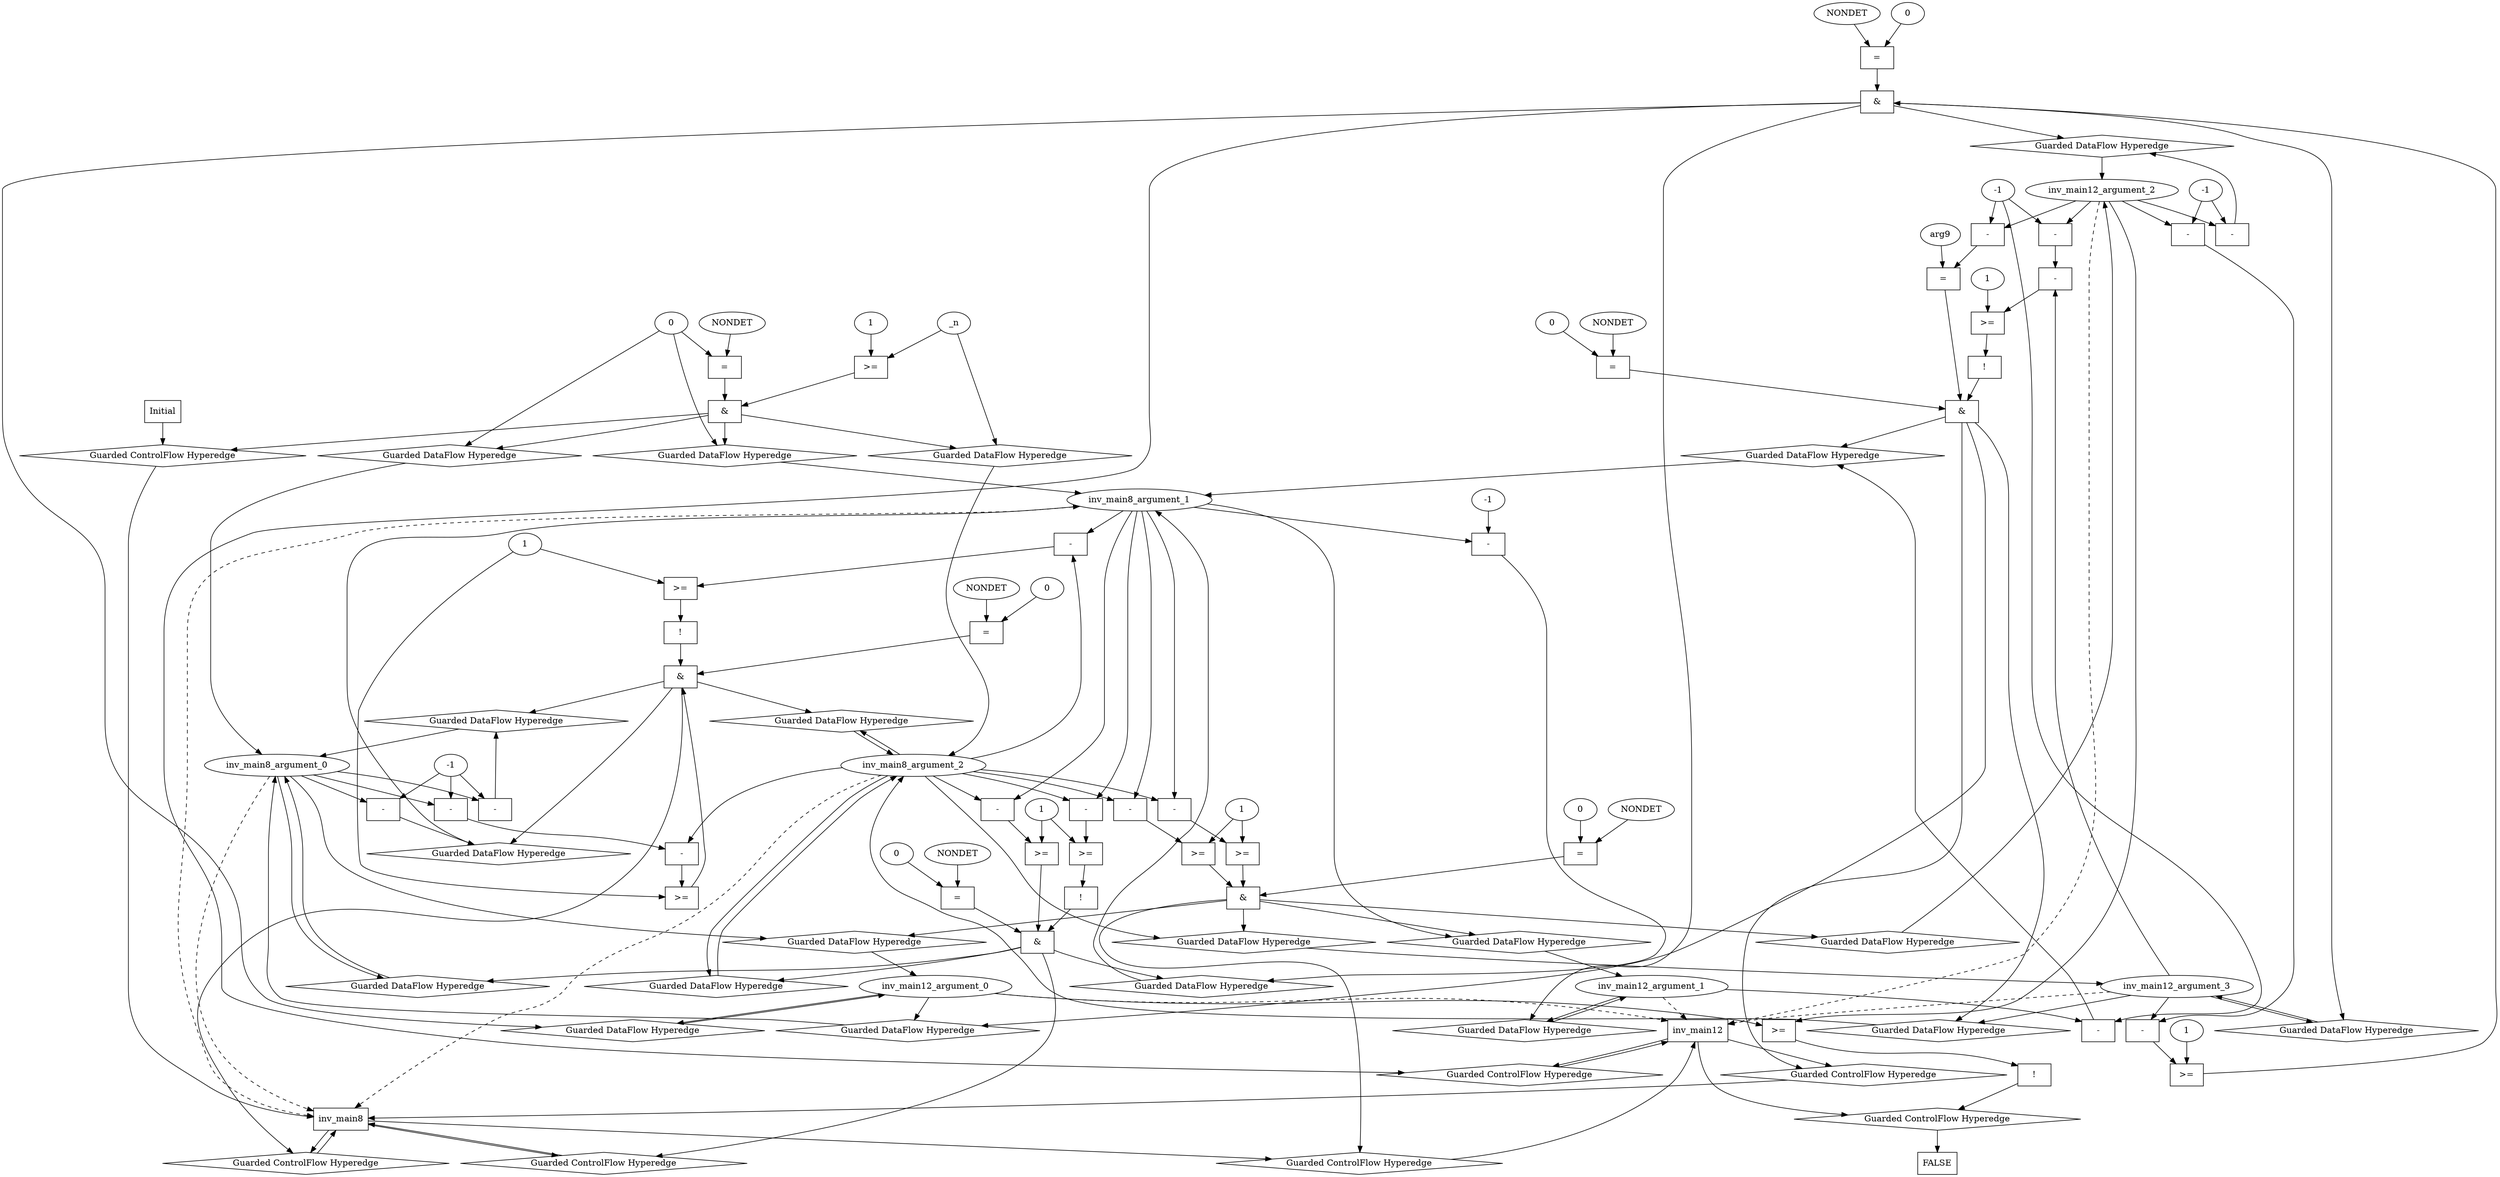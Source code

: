 digraph dag {
inv_main12 [label="inv_main12" shape="rect"];
inv_main8 [label="inv_main8" shape="rect"];
FALSE [label="FALSE" shape="rect"];
Initial [label="Initial" shape="rect"];
ControlFowHyperEdge_0 [label="Guarded ControlFlow Hyperedge" shape="diamond"];
Initial -> ControlFowHyperEdge_0[label=""]
ControlFowHyperEdge_0 -> inv_main8[label=""]
ControlFowHyperEdge_1 [label="Guarded ControlFlow Hyperedge" shape="diamond"];
inv_main8 -> ControlFowHyperEdge_1[label=""]
ControlFowHyperEdge_1 -> inv_main8[label=""]
ControlFowHyperEdge_2 [label="Guarded ControlFlow Hyperedge" shape="diamond"];
inv_main8 -> ControlFowHyperEdge_2[label=""]
ControlFowHyperEdge_2 -> inv_main12[label=""]
ControlFowHyperEdge_3 [label="Guarded ControlFlow Hyperedge" shape="diamond"];
inv_main8 -> ControlFowHyperEdge_3[label=""]
ControlFowHyperEdge_3 -> inv_main8[label=""]
ControlFowHyperEdge_4 [label="Guarded ControlFlow Hyperedge" shape="diamond"];
inv_main12 -> ControlFowHyperEdge_4[label=""]
ControlFowHyperEdge_4 -> inv_main12[label=""]
ControlFowHyperEdge_5 [label="Guarded ControlFlow Hyperedge" shape="diamond"];
inv_main12 -> ControlFowHyperEdge_5[label=""]
ControlFowHyperEdge_5 -> inv_main8[label=""]
ControlFowHyperEdge_6 [label="Guarded ControlFlow Hyperedge" shape="diamond"];
inv_main12 -> ControlFowHyperEdge_6[label=""]
ControlFowHyperEdge_6 -> FALSE[label=""]
inv_main8_argument_0 [label="inv_main8_argument_0" shape="oval"];
inv_main8_argument_0 -> inv_main8[label="" style="dashed"]
inv_main8_argument_1 [label="inv_main8_argument_1" shape="oval"];
inv_main8_argument_1 -> inv_main8[label="" style="dashed"]
inv_main8_argument_2 [label="inv_main8_argument_2" shape="oval"];
inv_main8_argument_2 -> inv_main8[label="" style="dashed"]
inv_main12_argument_0 [label="inv_main12_argument_0" shape="oval"];
inv_main12_argument_0 -> inv_main12[label="" style="dashed"]
inv_main12_argument_1 [label="inv_main12_argument_1" shape="oval"];
inv_main12_argument_1 -> inv_main12[label="" style="dashed"]
inv_main12_argument_2 [label="inv_main12_argument_2" shape="oval"];
inv_main12_argument_2 -> inv_main12[label="" style="dashed"]
inv_main12_argument_3 [label="inv_main12_argument_3" shape="oval"];
inv_main12_argument_3 -> inv_main12[label="" style="dashed"]

xxxinv_main8___Initial_0xxx_and [label="&" shape="rect"];
xxxinv_main8___Initial_0xxxguard_0_node_0 [label=">=" shape="rect"];
xxxinv_main8___Initial_0xxxguard_0_node_2 [label="1"];
xxxinv_main8___Initial_0xxxdataFlow2_node_0->xxxinv_main8___Initial_0xxxguard_0_node_0
xxxinv_main8___Initial_0xxxguard_0_node_2->xxxinv_main8___Initial_0xxxguard_0_node_0

xxxinv_main8___Initial_0xxxguard_0_node_0->xxxinv_main8___Initial_0xxx_and [label=""];
xxxinv_main8___Initial_0xxxguard1_node_0 [label="=" shape="rect"];
xxxinv_main8___Initial_0xxxguard1_node_2 [label="NONDET"];
xxxinv_main8___Initial_0xxxdataFlow_0_node_0->xxxinv_main8___Initial_0xxxguard1_node_0
xxxinv_main8___Initial_0xxxguard1_node_2->xxxinv_main8___Initial_0xxxguard1_node_0

xxxinv_main8___Initial_0xxxguard1_node_0->xxxinv_main8___Initial_0xxx_and [label=""];
xxxinv_main8___Initial_0xxx_and->ControlFowHyperEdge_0 [label=""];
xxxinv_main8___Initial_0xxxdataFlow_0_node_0 [label="0"];

xxxinv_main8___Initial_0xxxdataFlow_0_node_0->DataFowHyperEdge_0_inv_main8_argument_0 [label=""];

xxxinv_main8___Initial_0xxxdataFlow_0_node_0->DataFowHyperEdge_0_inv_main8_argument_1 [label=""];
xxxinv_main8___Initial_0xxxdataFlow2_node_0 [label="_n"];

xxxinv_main8___Initial_0xxxdataFlow2_node_0->DataFowHyperEdge_0_inv_main8_argument_2 [label=""];
xxxinv_main8___inv_main8_1xxx_and [label="&" shape="rect"];
xxxinv_main8___inv_main8_1xxxguard_0_node_0 [label=">=" shape="rect"];
xxxinv_main8___inv_main8_1xxxguard_0_node_1 [label="-" shape="rect"];
xxxinv_main8___inv_main8_1xxxguard_0_node_3 [label="-" shape="rect"];
xxxinv_main8___inv_main8_1xxxguard_0_node_6 [label="1"];
xxxinv_main8___inv_main8_1xxxguard_0_node_1->xxxinv_main8___inv_main8_1xxxguard_0_node_0
xxxinv_main8___inv_main8_1xxxguard_0_node_6->xxxinv_main8___inv_main8_1xxxguard_0_node_0
inv_main8_argument_2->xxxinv_main8___inv_main8_1xxxguard_0_node_1
xxxinv_main8___inv_main8_1xxxguard_0_node_3->xxxinv_main8___inv_main8_1xxxguard_0_node_1
inv_main8_argument_0->xxxinv_main8___inv_main8_1xxxguard_0_node_3
xxxinv_main8___inv_main8_1xxxdataFlow_0_node_2->xxxinv_main8___inv_main8_1xxxguard_0_node_3

xxxinv_main8___inv_main8_1xxxguard_0_node_0->xxxinv_main8___inv_main8_1xxx_and [label=""];
xxxinv_main8___inv_main8_1xxxguard1_node_0 [label="!" shape="rect"];
xxxinv_main8___inv_main8_1xxxguard1_node_1 [label=">=" shape="rect"];
xxxinv_main8___inv_main8_1xxxguard1_node_2 [label="-" shape="rect"];
xxxinv_main8___inv_main8_1xxxguard1_node_1->xxxinv_main8___inv_main8_1xxxguard1_node_0
xxxinv_main8___inv_main8_1xxxguard1_node_2->xxxinv_main8___inv_main8_1xxxguard1_node_1
xxxinv_main8___inv_main8_1xxxguard_0_node_6->xxxinv_main8___inv_main8_1xxxguard1_node_1
inv_main8_argument_2->xxxinv_main8___inv_main8_1xxxguard1_node_2
inv_main8_argument_1->xxxinv_main8___inv_main8_1xxxguard1_node_2

xxxinv_main8___inv_main8_1xxxguard1_node_0->xxxinv_main8___inv_main8_1xxx_and [label=""];
xxxinv_main8___inv_main8_1xxxguard2_node_0 [label="=" shape="rect"];
xxxinv_main8___inv_main8_1xxxguard2_node_1 [label="NONDET"];
xxxinv_main8___inv_main8_1xxxguard2_node_2 [label="0"];
xxxinv_main8___inv_main8_1xxxguard2_node_1->xxxinv_main8___inv_main8_1xxxguard2_node_0
xxxinv_main8___inv_main8_1xxxguard2_node_2->xxxinv_main8___inv_main8_1xxxguard2_node_0

xxxinv_main8___inv_main8_1xxxguard2_node_0->xxxinv_main8___inv_main8_1xxx_and [label=""];
xxxinv_main8___inv_main8_1xxx_and->ControlFowHyperEdge_1 [label=""];
xxxinv_main8___inv_main8_1xxxdataFlow_0_node_0 [label="-" shape="rect"];
xxxinv_main8___inv_main8_1xxxdataFlow_0_node_2 [label="-1"];
inv_main8_argument_0->xxxinv_main8___inv_main8_1xxxdataFlow_0_node_0
xxxinv_main8___inv_main8_1xxxdataFlow_0_node_2->xxxinv_main8___inv_main8_1xxxdataFlow_0_node_0

xxxinv_main8___inv_main8_1xxxdataFlow_0_node_0->DataFowHyperEdge_1_inv_main8_argument_0 [label=""];
xxxinv_main8___inv_main8_1xxxdataFlow1_node_0 [label="-" shape="rect"];
inv_main8_argument_0->xxxinv_main8___inv_main8_1xxxdataFlow1_node_0
xxxinv_main8___inv_main8_1xxxdataFlow_0_node_2->xxxinv_main8___inv_main8_1xxxdataFlow1_node_0

xxxinv_main8___inv_main8_1xxxdataFlow1_node_0->DataFowHyperEdge_1_inv_main8_argument_1 [label=""];
xxxinv_main12___inv_main8_2xxx_and [label="&" shape="rect"];
xxxinv_main12___inv_main8_2xxxguard_0_node_0 [label=">=" shape="rect"];
xxxinv_main12___inv_main8_2xxxguard_0_node_1 [label="-" shape="rect"];
xxxinv_main12___inv_main8_2xxxguard_0_node_4 [label="1"];
xxxinv_main12___inv_main8_2xxxguard_0_node_1->xxxinv_main12___inv_main8_2xxxguard_0_node_0
xxxinv_main12___inv_main8_2xxxguard_0_node_4->xxxinv_main12___inv_main8_2xxxguard_0_node_0
inv_main8_argument_2->xxxinv_main12___inv_main8_2xxxguard_0_node_1
inv_main8_argument_1->xxxinv_main12___inv_main8_2xxxguard_0_node_1

xxxinv_main12___inv_main8_2xxxguard_0_node_0->xxxinv_main12___inv_main8_2xxx_and [label=""];
xxxinv_main12___inv_main8_2xxxguard1_node_0 [label=">=" shape="rect"];
xxxinv_main12___inv_main8_2xxxguard1_node_1 [label="-" shape="rect"];
xxxinv_main12___inv_main8_2xxxguard1_node_1->xxxinv_main12___inv_main8_2xxxguard1_node_0
xxxinv_main12___inv_main8_2xxxguard_0_node_4->xxxinv_main12___inv_main8_2xxxguard1_node_0
inv_main8_argument_2->xxxinv_main12___inv_main8_2xxxguard1_node_1
inv_main8_argument_1->xxxinv_main12___inv_main8_2xxxguard1_node_1

xxxinv_main12___inv_main8_2xxxguard1_node_0->xxxinv_main12___inv_main8_2xxx_and [label=""];
xxxinv_main12___inv_main8_2xxxguard2_node_0 [label="=" shape="rect"];
xxxinv_main12___inv_main8_2xxxguard2_node_1 [label="NONDET"];
xxxinv_main12___inv_main8_2xxxguard2_node_2 [label="0"];
xxxinv_main12___inv_main8_2xxxguard2_node_1->xxxinv_main12___inv_main8_2xxxguard2_node_0
xxxinv_main12___inv_main8_2xxxguard2_node_2->xxxinv_main12___inv_main8_2xxxguard2_node_0

xxxinv_main12___inv_main8_2xxxguard2_node_0->xxxinv_main12___inv_main8_2xxx_and [label=""];
xxxinv_main12___inv_main8_2xxx_and->ControlFowHyperEdge_2 [label=""];

inv_main8_argument_1->DataFowHyperEdge_2_inv_main12_argument_1 [label=""];
xxxinv_main8___inv_main8_3xxx_and [label="&" shape="rect"];
xxxinv_main8___inv_main8_3xxxguard_0_node_0 [label="!" shape="rect"];
xxxinv_main8___inv_main8_3xxxguard_0_node_1 [label=">=" shape="rect"];
xxxinv_main8___inv_main8_3xxxguard_0_node_2 [label="-" shape="rect"];
xxxinv_main8___inv_main8_3xxxguard_0_node_5 [label="1"];
xxxinv_main8___inv_main8_3xxxguard_0_node_1->xxxinv_main8___inv_main8_3xxxguard_0_node_0
xxxinv_main8___inv_main8_3xxxguard_0_node_2->xxxinv_main8___inv_main8_3xxxguard_0_node_1
xxxinv_main8___inv_main8_3xxxguard_0_node_5->xxxinv_main8___inv_main8_3xxxguard_0_node_1
inv_main8_argument_2->xxxinv_main8___inv_main8_3xxxguard_0_node_2
inv_main8_argument_1->xxxinv_main8___inv_main8_3xxxguard_0_node_2

xxxinv_main8___inv_main8_3xxxguard_0_node_0->xxxinv_main8___inv_main8_3xxx_and [label=""];
xxxinv_main8___inv_main8_3xxxguard1_node_0 [label=">=" shape="rect"];
xxxinv_main8___inv_main8_3xxxguard1_node_1 [label="-" shape="rect"];
xxxinv_main8___inv_main8_3xxxguard1_node_1->xxxinv_main8___inv_main8_3xxxguard1_node_0
xxxinv_main8___inv_main8_3xxxguard_0_node_5->xxxinv_main8___inv_main8_3xxxguard1_node_0
inv_main8_argument_2->xxxinv_main8___inv_main8_3xxxguard1_node_1
inv_main8_argument_1->xxxinv_main8___inv_main8_3xxxguard1_node_1

xxxinv_main8___inv_main8_3xxxguard1_node_0->xxxinv_main8___inv_main8_3xxx_and [label=""];
xxxinv_main8___inv_main8_3xxxguard2_node_0 [label="=" shape="rect"];
xxxinv_main8___inv_main8_3xxxguard2_node_1 [label="NONDET"];
xxxinv_main8___inv_main8_3xxxguard2_node_2 [label="0"];
xxxinv_main8___inv_main8_3xxxguard2_node_1->xxxinv_main8___inv_main8_3xxxguard2_node_0
xxxinv_main8___inv_main8_3xxxguard2_node_2->xxxinv_main8___inv_main8_3xxxguard2_node_0

xxxinv_main8___inv_main8_3xxxguard2_node_0->xxxinv_main8___inv_main8_3xxx_and [label=""];
xxxinv_main8___inv_main8_3xxx_and->ControlFowHyperEdge_3 [label=""];
xxxinv_main8___inv_main8_3xxxdataFlow_0_node_0 [label="-" shape="rect"];
xxxinv_main8___inv_main8_3xxxdataFlow_0_node_2 [label="-1"];
inv_main8_argument_1->xxxinv_main8___inv_main8_3xxxdataFlow_0_node_0
xxxinv_main8___inv_main8_3xxxdataFlow_0_node_2->xxxinv_main8___inv_main8_3xxxdataFlow_0_node_0

xxxinv_main8___inv_main8_3xxxdataFlow_0_node_0->DataFowHyperEdge_3_inv_main8_argument_1 [label=""];
xxxinv_main12___inv_main12_4xxx_and [label="&" shape="rect"];
xxxinv_main12___inv_main12_4xxxguard_0_node_0 [label=">=" shape="rect"];
xxxinv_main12___inv_main12_4xxxguard_0_node_1 [label="-" shape="rect"];
xxxinv_main12___inv_main12_4xxxguard_0_node_3 [label="-" shape="rect"];
xxxinv_main12___inv_main12_4xxxguard_0_node_6 [label="1"];
xxxinv_main12___inv_main12_4xxxguard_0_node_1->xxxinv_main12___inv_main12_4xxxguard_0_node_0
xxxinv_main12___inv_main12_4xxxguard_0_node_6->xxxinv_main12___inv_main12_4xxxguard_0_node_0
inv_main12_argument_3->xxxinv_main12___inv_main12_4xxxguard_0_node_1
xxxinv_main12___inv_main12_4xxxguard_0_node_3->xxxinv_main12___inv_main12_4xxxguard_0_node_1
inv_main12_argument_2->xxxinv_main12___inv_main12_4xxxguard_0_node_3
xxxinv_main12___inv_main12_4xxxdataFlow_0_node_2->xxxinv_main12___inv_main12_4xxxguard_0_node_3

xxxinv_main12___inv_main12_4xxxguard_0_node_0->xxxinv_main12___inv_main12_4xxx_and [label=""];
xxxinv_main12___inv_main12_4xxxguard1_node_0 [label="=" shape="rect"];
xxxinv_main12___inv_main12_4xxxguard1_node_1 [label="NONDET"];
xxxinv_main12___inv_main12_4xxxguard1_node_2 [label="0"];
xxxinv_main12___inv_main12_4xxxguard1_node_1->xxxinv_main12___inv_main12_4xxxguard1_node_0
xxxinv_main12___inv_main12_4xxxguard1_node_2->xxxinv_main12___inv_main12_4xxxguard1_node_0

xxxinv_main12___inv_main12_4xxxguard1_node_0->xxxinv_main12___inv_main12_4xxx_and [label=""];
xxxinv_main12___inv_main12_4xxx_and->ControlFowHyperEdge_4 [label=""];
xxxinv_main12___inv_main12_4xxxdataFlow_0_node_0 [label="-" shape="rect"];
xxxinv_main12___inv_main12_4xxxdataFlow_0_node_2 [label="-1"];
inv_main12_argument_2->xxxinv_main12___inv_main12_4xxxdataFlow_0_node_0
xxxinv_main12___inv_main12_4xxxdataFlow_0_node_2->xxxinv_main12___inv_main12_4xxxdataFlow_0_node_0

xxxinv_main12___inv_main12_4xxxdataFlow_0_node_0->DataFowHyperEdge_4_inv_main12_argument_2 [label=""];
xxxinv_main8___inv_main12_5xxx_and [label="&" shape="rect"];
xxxinv_main8___inv_main12_5xxxguard_0_node_0 [label="!" shape="rect"];
xxxinv_main8___inv_main12_5xxxguard_0_node_1 [label=">=" shape="rect"];
xxxinv_main8___inv_main12_5xxxguard_0_node_2 [label="-" shape="rect"];
xxxinv_main8___inv_main12_5xxxguard_0_node_4 [label="-" shape="rect"];
xxxinv_main8___inv_main12_5xxxguard_0_node_7 [label="1"];
xxxinv_main8___inv_main12_5xxxguard_0_node_1->xxxinv_main8___inv_main12_5xxxguard_0_node_0
xxxinv_main8___inv_main12_5xxxguard_0_node_2->xxxinv_main8___inv_main12_5xxxguard_0_node_1
xxxinv_main8___inv_main12_5xxxguard_0_node_7->xxxinv_main8___inv_main12_5xxxguard_0_node_1
inv_main12_argument_3->xxxinv_main8___inv_main12_5xxxguard_0_node_2
xxxinv_main8___inv_main12_5xxxguard_0_node_4->xxxinv_main8___inv_main12_5xxxguard_0_node_2
inv_main12_argument_2->xxxinv_main8___inv_main12_5xxxguard_0_node_4
xxxinv_main8___inv_main12_5xxxdataFlow_0_node_2->xxxinv_main8___inv_main12_5xxxguard_0_node_4

xxxinv_main8___inv_main12_5xxxguard_0_node_0->xxxinv_main8___inv_main12_5xxx_and [label=""];
xxxinv_main8___inv_main12_5xxxguard1_node_0 [label="=" shape="rect"];
xxxinv_main8___inv_main12_5xxxguard1_node_1 [label="-" shape="rect"];
xxxinv_main8___inv_main12_5xxxguard1_node_4 [label="arg9"];
xxxinv_main8___inv_main12_5xxxguard1_node_1->xxxinv_main8___inv_main12_5xxxguard1_node_0
xxxinv_main8___inv_main12_5xxxguard1_node_4->xxxinv_main8___inv_main12_5xxxguard1_node_0
inv_main12_argument_2->xxxinv_main8___inv_main12_5xxxguard1_node_1
xxxinv_main8___inv_main12_5xxxdataFlow_0_node_2->xxxinv_main8___inv_main12_5xxxguard1_node_1

xxxinv_main8___inv_main12_5xxxguard1_node_0->xxxinv_main8___inv_main12_5xxx_and [label=""];
xxxinv_main8___inv_main12_5xxxguard2_node_0 [label="=" shape="rect"];
xxxinv_main8___inv_main12_5xxxguard2_node_1 [label="NONDET"];
xxxinv_main8___inv_main12_5xxxguard2_node_2 [label="0"];
xxxinv_main8___inv_main12_5xxxguard2_node_1->xxxinv_main8___inv_main12_5xxxguard2_node_0
xxxinv_main8___inv_main12_5xxxguard2_node_2->xxxinv_main8___inv_main12_5xxxguard2_node_0

xxxinv_main8___inv_main12_5xxxguard2_node_0->xxxinv_main8___inv_main12_5xxx_and [label=""];
xxxinv_main8___inv_main12_5xxx_and->ControlFowHyperEdge_5 [label=""];
xxxinv_main8___inv_main12_5xxxdataFlow_0_node_0 [label="-" shape="rect"];
xxxinv_main8___inv_main12_5xxxdataFlow_0_node_2 [label="-1"];
inv_main12_argument_1->xxxinv_main8___inv_main12_5xxxdataFlow_0_node_0
xxxinv_main8___inv_main12_5xxxdataFlow_0_node_2->xxxinv_main8___inv_main12_5xxxdataFlow_0_node_0

xxxinv_main8___inv_main12_5xxxdataFlow_0_node_0->DataFowHyperEdge_5_inv_main8_argument_1 [label=""];
xxxFALSE___inv_main12_6xxxguard_0_node_0 [label="!" shape="rect"];
xxxFALSE___inv_main12_6xxxguard_0_node_1 [label=">=" shape="rect"];
xxxFALSE___inv_main12_6xxxguard_0_node_1->xxxFALSE___inv_main12_6xxxguard_0_node_0
inv_main12_argument_2->xxxFALSE___inv_main12_6xxxguard_0_node_1
inv_main12_argument_0->xxxFALSE___inv_main12_6xxxguard_0_node_1

xxxFALSE___inv_main12_6xxxguard_0_node_0->ControlFowHyperEdge_6 [label=""];
DataFowHyperEdge_0_inv_main8_argument_0 [label="Guarded DataFlow Hyperedge" shape="diamond"];
DataFowHyperEdge_0_inv_main8_argument_0 -> inv_main8_argument_0[label=""]
xxxinv_main8___Initial_0xxx_and -> DataFowHyperEdge_0_inv_main8_argument_0[label=""]
DataFowHyperEdge_0_inv_main8_argument_1 [label="Guarded DataFlow Hyperedge" shape="diamond"];
DataFowHyperEdge_0_inv_main8_argument_1 -> inv_main8_argument_1[label=""]
xxxinv_main8___Initial_0xxx_and -> DataFowHyperEdge_0_inv_main8_argument_1[label=""]
DataFowHyperEdge_0_inv_main8_argument_2 [label="Guarded DataFlow Hyperedge" shape="diamond"];
DataFowHyperEdge_0_inv_main8_argument_2 -> inv_main8_argument_2[label=""]
xxxinv_main8___Initial_0xxx_and -> DataFowHyperEdge_0_inv_main8_argument_2[label=""]
DataFowHyperEdge_1_inv_main8_argument_0 [label="Guarded DataFlow Hyperedge" shape="diamond"];
DataFowHyperEdge_1_inv_main8_argument_0 -> inv_main8_argument_0[label=""]
xxxinv_main8___inv_main8_1xxx_and -> DataFowHyperEdge_1_inv_main8_argument_0[label=""]
DataFowHyperEdge_1_inv_main8_argument_1 [label="Guarded DataFlow Hyperedge" shape="diamond"];
DataFowHyperEdge_1_inv_main8_argument_1 -> inv_main8_argument_1[label=""]
xxxinv_main8___inv_main8_1xxx_and -> DataFowHyperEdge_1_inv_main8_argument_1[label=""]
DataFowHyperEdge_1_inv_main8_argument_2 [label="Guarded DataFlow Hyperedge" shape="diamond"];
DataFowHyperEdge_1_inv_main8_argument_2 -> inv_main8_argument_2[label=""]
xxxinv_main8___inv_main8_1xxx_and -> DataFowHyperEdge_1_inv_main8_argument_2[label=""]
DataFowHyperEdge_2_inv_main12_argument_0 [label="Guarded DataFlow Hyperedge" shape="diamond"];
DataFowHyperEdge_2_inv_main12_argument_0 -> inv_main12_argument_0[label=""]
xxxinv_main12___inv_main8_2xxx_and -> DataFowHyperEdge_2_inv_main12_argument_0[label=""]
DataFowHyperEdge_2_inv_main12_argument_1 [label="Guarded DataFlow Hyperedge" shape="diamond"];
DataFowHyperEdge_2_inv_main12_argument_1 -> inv_main12_argument_1[label=""]
xxxinv_main12___inv_main8_2xxx_and -> DataFowHyperEdge_2_inv_main12_argument_1[label=""]
DataFowHyperEdge_2_inv_main12_argument_2 [label="Guarded DataFlow Hyperedge" shape="diamond"];
DataFowHyperEdge_2_inv_main12_argument_2 -> inv_main12_argument_2[label=""]
xxxinv_main12___inv_main8_2xxx_and -> DataFowHyperEdge_2_inv_main12_argument_2[label=""]
DataFowHyperEdge_2_inv_main12_argument_3 [label="Guarded DataFlow Hyperedge" shape="diamond"];
DataFowHyperEdge_2_inv_main12_argument_3 -> inv_main12_argument_3[label=""]
xxxinv_main12___inv_main8_2xxx_and -> DataFowHyperEdge_2_inv_main12_argument_3[label=""]
DataFowHyperEdge_3_inv_main8_argument_0 [label="Guarded DataFlow Hyperedge" shape="diamond"];
DataFowHyperEdge_3_inv_main8_argument_0 -> inv_main8_argument_0[label=""]
xxxinv_main8___inv_main8_3xxx_and -> DataFowHyperEdge_3_inv_main8_argument_0[label=""]
DataFowHyperEdge_3_inv_main8_argument_1 [label="Guarded DataFlow Hyperedge" shape="diamond"];
DataFowHyperEdge_3_inv_main8_argument_1 -> inv_main8_argument_1[label=""]
xxxinv_main8___inv_main8_3xxx_and -> DataFowHyperEdge_3_inv_main8_argument_1[label=""]
DataFowHyperEdge_3_inv_main8_argument_2 [label="Guarded DataFlow Hyperedge" shape="diamond"];
DataFowHyperEdge_3_inv_main8_argument_2 -> inv_main8_argument_2[label=""]
xxxinv_main8___inv_main8_3xxx_and -> DataFowHyperEdge_3_inv_main8_argument_2[label=""]
DataFowHyperEdge_4_inv_main12_argument_0 [label="Guarded DataFlow Hyperedge" shape="diamond"];
DataFowHyperEdge_4_inv_main12_argument_0 -> inv_main12_argument_0[label=""]
xxxinv_main12___inv_main12_4xxx_and -> DataFowHyperEdge_4_inv_main12_argument_0[label=""]
DataFowHyperEdge_4_inv_main12_argument_1 [label="Guarded DataFlow Hyperedge" shape="diamond"];
DataFowHyperEdge_4_inv_main12_argument_1 -> inv_main12_argument_1[label=""]
xxxinv_main12___inv_main12_4xxx_and -> DataFowHyperEdge_4_inv_main12_argument_1[label=""]
DataFowHyperEdge_4_inv_main12_argument_2 [label="Guarded DataFlow Hyperedge" shape="diamond"];
DataFowHyperEdge_4_inv_main12_argument_2 -> inv_main12_argument_2[label=""]
xxxinv_main12___inv_main12_4xxx_and -> DataFowHyperEdge_4_inv_main12_argument_2[label=""]
DataFowHyperEdge_4_inv_main12_argument_3 [label="Guarded DataFlow Hyperedge" shape="diamond"];
DataFowHyperEdge_4_inv_main12_argument_3 -> inv_main12_argument_3[label=""]
xxxinv_main12___inv_main12_4xxx_and -> DataFowHyperEdge_4_inv_main12_argument_3[label=""]
DataFowHyperEdge_5_inv_main8_argument_0 [label="Guarded DataFlow Hyperedge" shape="diamond"];
DataFowHyperEdge_5_inv_main8_argument_0 -> inv_main8_argument_0[label=""]
xxxinv_main8___inv_main12_5xxx_and -> DataFowHyperEdge_5_inv_main8_argument_0[label=""]
DataFowHyperEdge_5_inv_main8_argument_1 [label="Guarded DataFlow Hyperedge" shape="diamond"];
DataFowHyperEdge_5_inv_main8_argument_1 -> inv_main8_argument_1[label=""]
xxxinv_main8___inv_main12_5xxx_and -> DataFowHyperEdge_5_inv_main8_argument_1[label=""]
DataFowHyperEdge_5_inv_main8_argument_2 [label="Guarded DataFlow Hyperedge" shape="diamond"];
DataFowHyperEdge_5_inv_main8_argument_2 -> inv_main8_argument_2[label=""]
xxxinv_main8___inv_main12_5xxx_and -> DataFowHyperEdge_5_inv_main8_argument_2[label=""]
inv_main8_argument_2 -> DataFowHyperEdge_1_inv_main8_argument_2[label=""]
inv_main8_argument_0 -> DataFowHyperEdge_2_inv_main12_argument_0[label=""]
inv_main8_argument_2 -> DataFowHyperEdge_2_inv_main12_argument_3[label=""]
inv_main8_argument_0 -> DataFowHyperEdge_3_inv_main8_argument_0[label=""]
inv_main8_argument_2 -> DataFowHyperEdge_3_inv_main8_argument_2[label=""]
inv_main12_argument_0 -> DataFowHyperEdge_4_inv_main12_argument_0[label=""]
inv_main12_argument_1 -> DataFowHyperEdge_4_inv_main12_argument_1[label=""]
inv_main12_argument_3 -> DataFowHyperEdge_4_inv_main12_argument_3[label=""]
inv_main12_argument_0 -> DataFowHyperEdge_5_inv_main8_argument_0[label=""]
inv_main12_argument_3 -> DataFowHyperEdge_5_inv_main8_argument_2[label=""]
}

